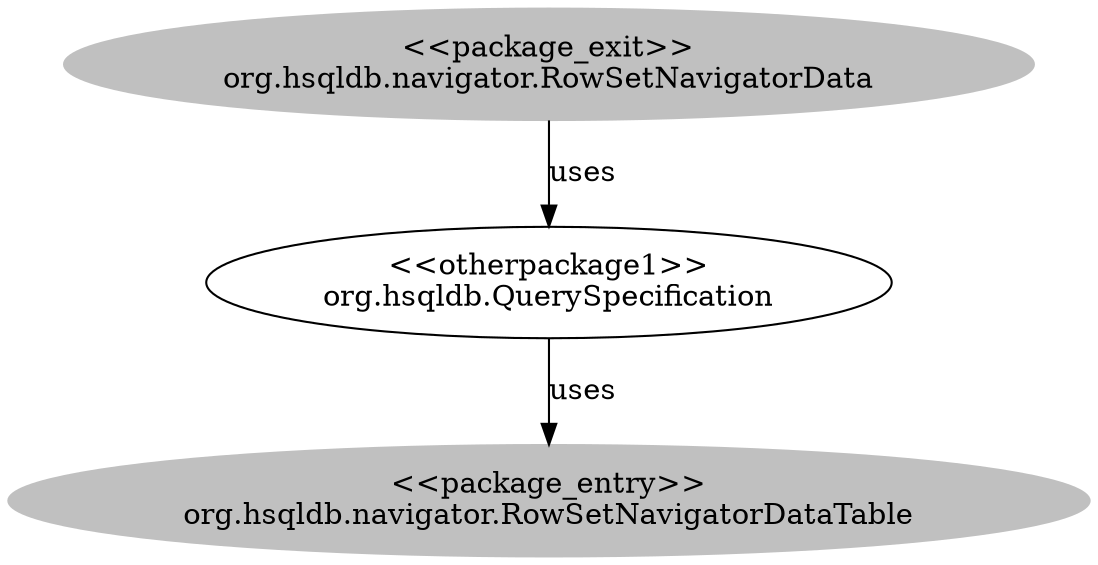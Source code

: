 digraph cd {
	org_hsqldb_navigator_RowSetNavigatorData [label="<<package_exit>>
org.hsqldb.navigator.RowSetNavigatorData",style=filled,color="grey"];
	org_hsqldb_navigator_RowSetNavigatorDataTable [label="<<package_entry>>
org.hsqldb.navigator.RowSetNavigatorDataTable",style=filled,color="grey"];
	org_hsqldb_QuerySpecification [label="<<otherpackage1>>
org.hsqldb.QuerySpecification"];
	org_hsqldb_navigator_RowSetNavigatorData -> org_hsqldb_QuerySpecification [label=uses];
	org_hsqldb_QuerySpecification -> org_hsqldb_navigator_RowSetNavigatorDataTable [label=uses];
}
